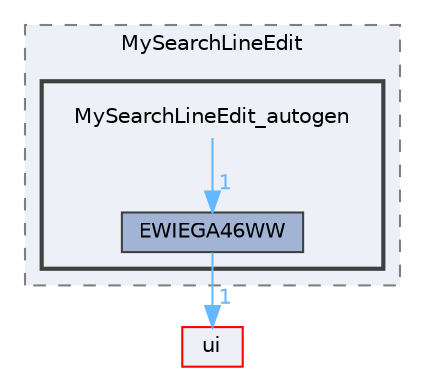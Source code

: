 digraph "MySearchLineEdit_autogen"
{
 // LATEX_PDF_SIZE
  bgcolor="transparent";
  edge [fontname=Helvetica,fontsize=10,labelfontname=Helvetica,labelfontsize=10];
  node [fontname=Helvetica,fontsize=10,shape=box,height=0.2,width=0.4];
  compound=true
  subgraph clusterdir_0e89f69a3862a16790f32e8232a68567 {
    graph [ bgcolor="#edf0f7", pencolor="grey50", label="MySearchLineEdit", fontname=Helvetica,fontsize=10 style="filled,dashed", URL="dir_0e89f69a3862a16790f32e8232a68567.html",tooltip=""]
  subgraph clusterdir_da33b65a0623ca66d0dfab7de5d9ab00 {
    graph [ bgcolor="#edf0f7", pencolor="grey25", label="", fontname=Helvetica,fontsize=10 style="filled,bold", URL="dir_da33b65a0623ca66d0dfab7de5d9ab00.html",tooltip=""]
    dir_da33b65a0623ca66d0dfab7de5d9ab00 [shape=plaintext, label="MySearchLineEdit_autogen"];
  dir_bb75f2541450530c6ea04603832c4c37 [label="EWIEGA46WW", fillcolor="#a2b4d6", color="grey25", style="filled", URL="dir_bb75f2541450530c6ea04603832c4c37.html",tooltip=""];
  }
  }
  dir_1788f8309b1a812dcb800a185471cf6c [label="ui", fillcolor="#edf0f7", color="red", style="filled", URL="dir_1788f8309b1a812dcb800a185471cf6c.html",tooltip=""];
  dir_da33b65a0623ca66d0dfab7de5d9ab00->dir_bb75f2541450530c6ea04603832c4c37 [headlabel="1", labeldistance=1.5 headhref="dir_000264_000115.html" href="dir_000264_000115.html" color="steelblue1" fontcolor="steelblue1"];
  dir_bb75f2541450530c6ea04603832c4c37->dir_1788f8309b1a812dcb800a185471cf6c [headlabel="1", labeldistance=1.5 headhref="dir_000115_000351.html" href="dir_000115_000351.html" color="steelblue1" fontcolor="steelblue1"];
}
